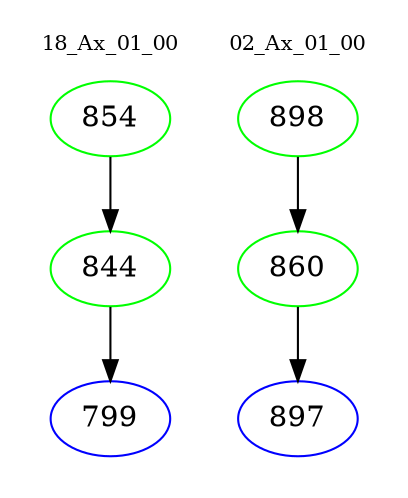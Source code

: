 digraph{
subgraph cluster_0 {
color = white
label = "18_Ax_01_00";
fontsize=10;
T0_854 [label="854", color="green"]
T0_854 -> T0_844 [color="black"]
T0_844 [label="844", color="green"]
T0_844 -> T0_799 [color="black"]
T0_799 [label="799", color="blue"]
}
subgraph cluster_1 {
color = white
label = "02_Ax_01_00";
fontsize=10;
T1_898 [label="898", color="green"]
T1_898 -> T1_860 [color="black"]
T1_860 [label="860", color="green"]
T1_860 -> T1_897 [color="black"]
T1_897 [label="897", color="blue"]
}
}
